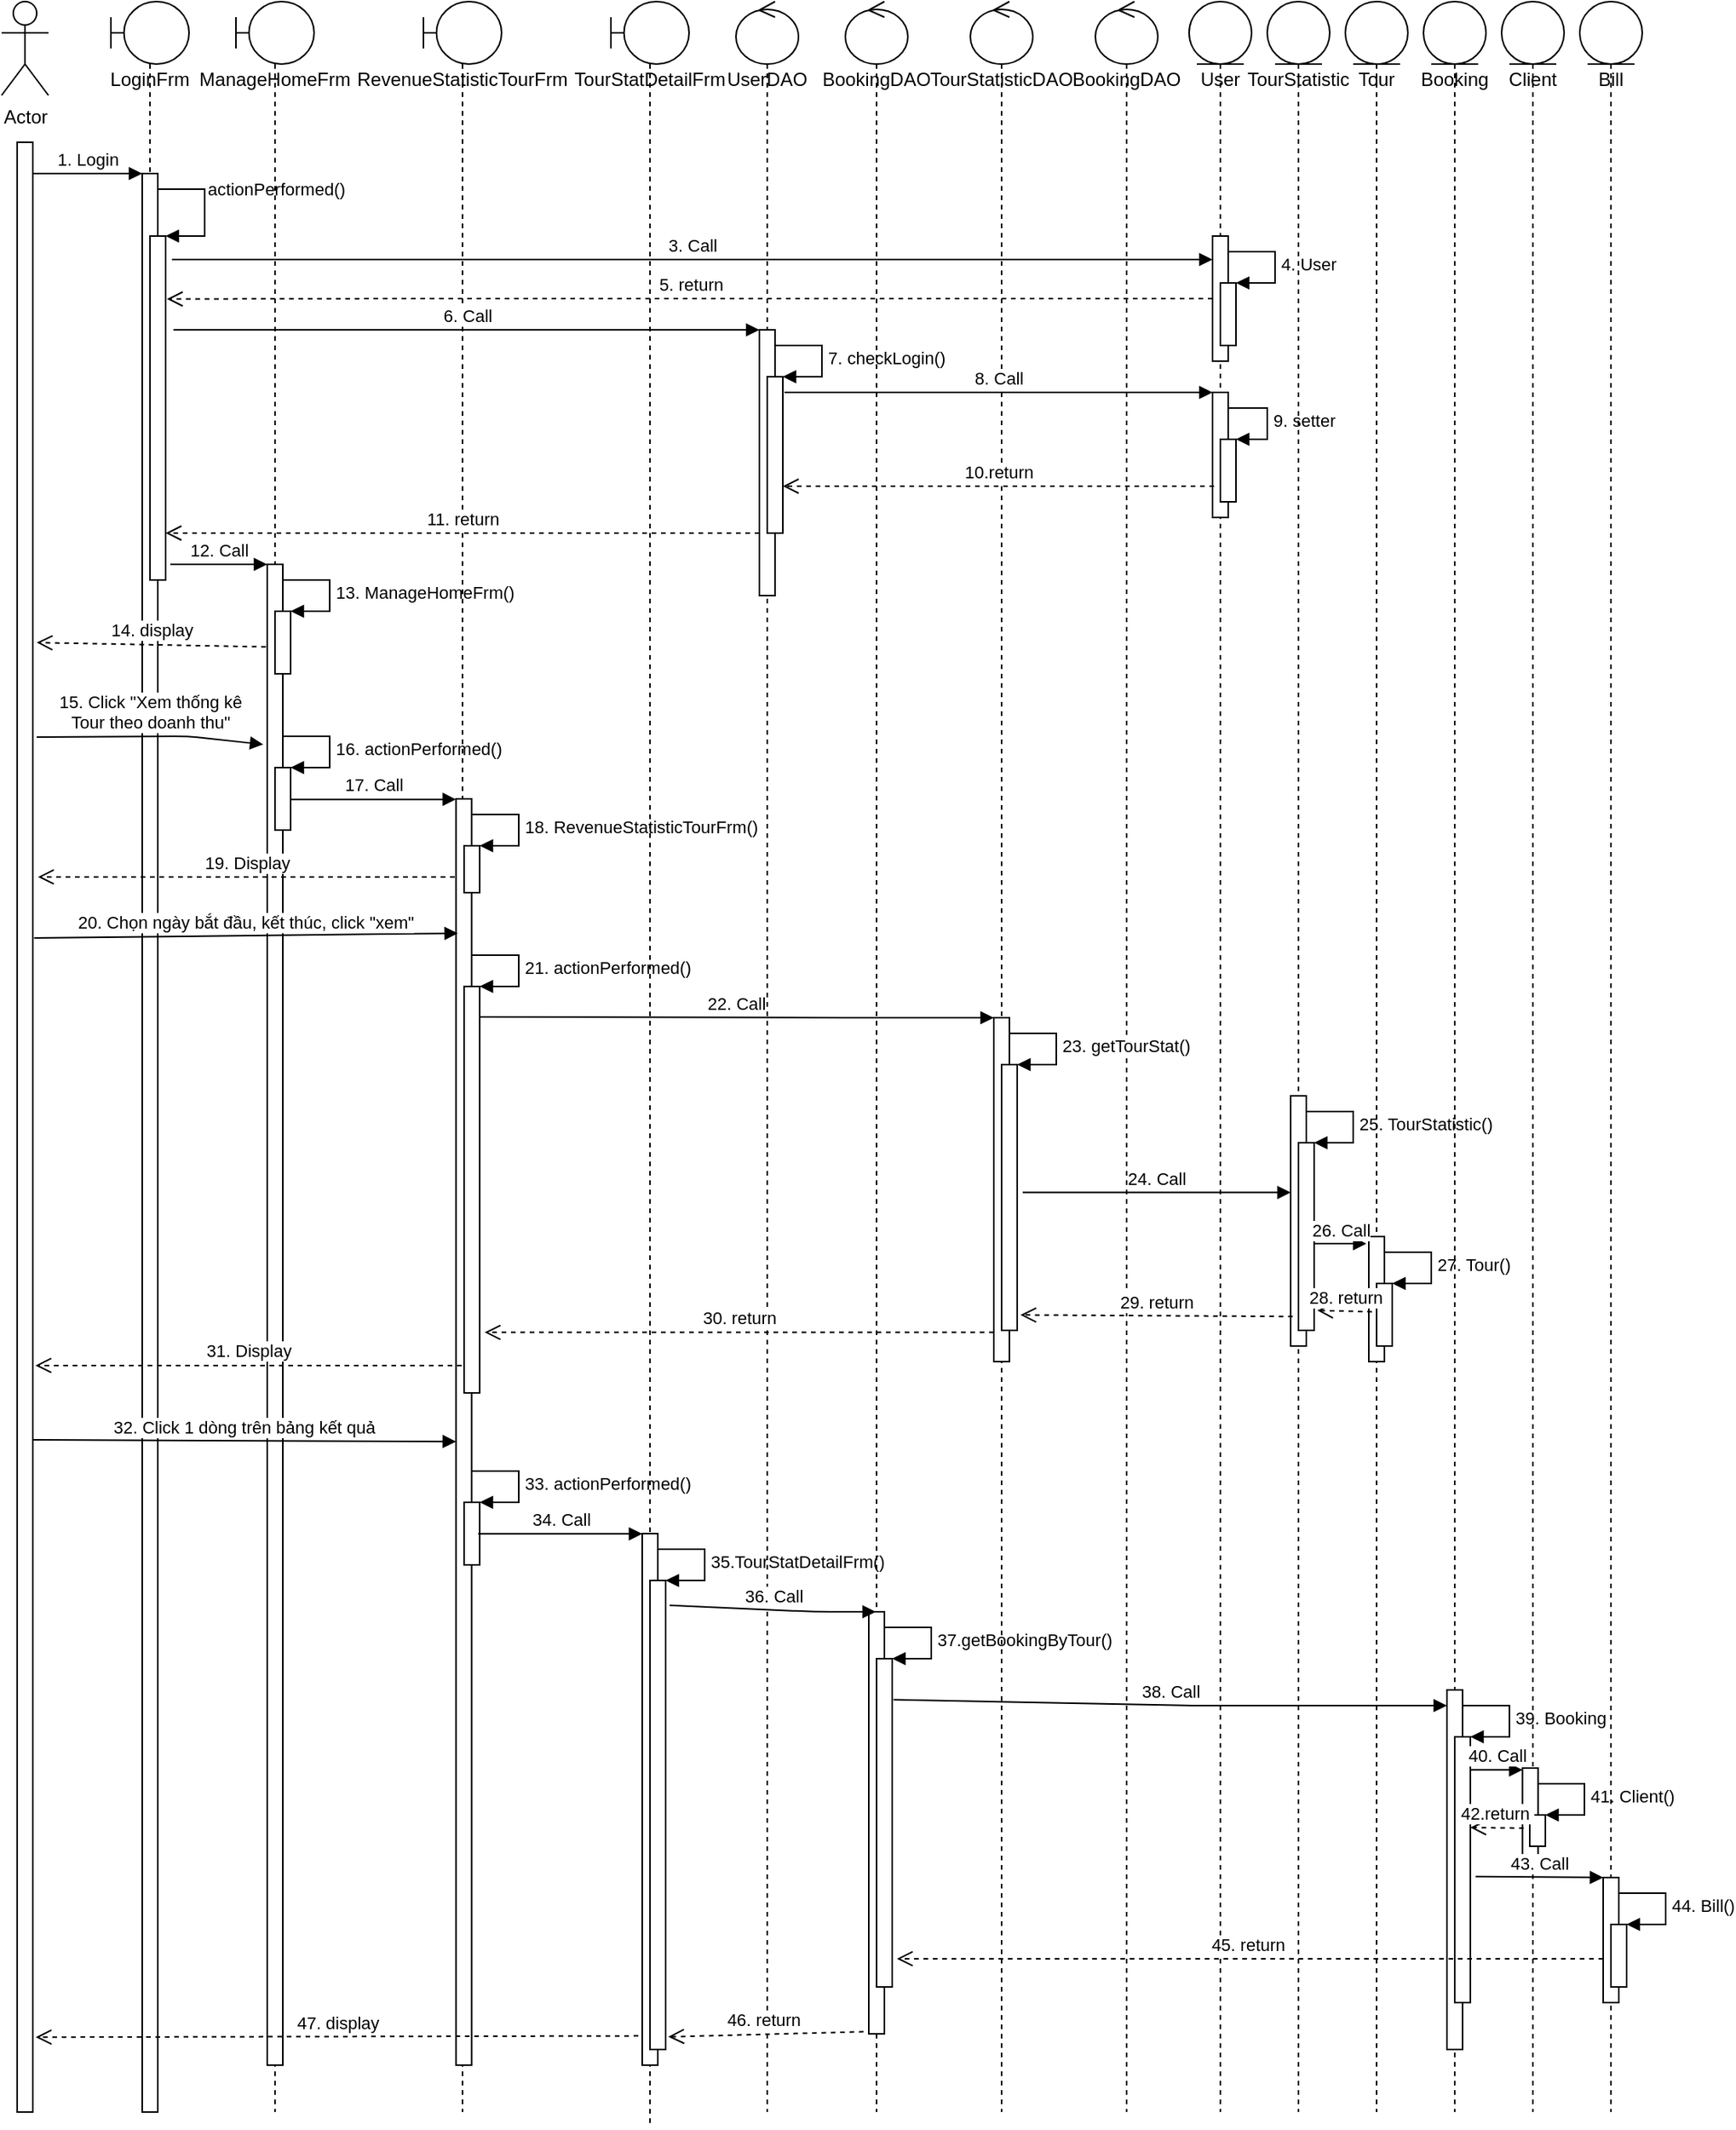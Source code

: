 <mxfile version="14.6.13" type="github">
  <diagram id="4KSGlFHtcbFubqA_0ad3" name="Page-1">
    <mxGraphModel dx="2031" dy="1067" grid="1" gridSize="10" guides="1" tooltips="1" connect="1" arrows="1" fold="1" page="1" pageScale="1" pageWidth="850" pageHeight="1100" math="0" shadow="0">
      <root>
        <mxCell id="0" />
        <mxCell id="1" parent="0" />
        <mxCell id="leJkpRWJauK3kYzL0tL3-1" value="Actor" style="shape=umlActor;verticalLabelPosition=bottom;verticalAlign=top;html=1;" parent="1" vertex="1">
          <mxGeometry x="70" y="50" width="30" height="60" as="geometry" />
        </mxCell>
        <mxCell id="leJkpRWJauK3kYzL0tL3-3" value="" style="shape=corner;whiteSpace=wrap;html=1;" parent="1" vertex="1">
          <mxGeometry x="80" y="140" width="10" height="1260" as="geometry" />
        </mxCell>
        <mxCell id="leJkpRWJauK3kYzL0tL3-4" value="LoginFrm" style="shape=umlLifeline;participant=umlBoundary;perimeter=lifelinePerimeter;whiteSpace=wrap;html=1;container=1;collapsible=0;recursiveResize=0;verticalAlign=top;spacingTop=36;outlineConnect=0;" parent="1" vertex="1">
          <mxGeometry x="140" y="50" width="50" height="1350" as="geometry" />
        </mxCell>
        <mxCell id="leJkpRWJauK3kYzL0tL3-24" value="" style="html=1;points=[];perimeter=orthogonalPerimeter;" parent="leJkpRWJauK3kYzL0tL3-4" vertex="1">
          <mxGeometry x="20" y="110" width="10" height="1240" as="geometry" />
        </mxCell>
        <mxCell id="leJkpRWJauK3kYzL0tL3-55" value="" style="html=1;points=[];perimeter=orthogonalPerimeter;" parent="leJkpRWJauK3kYzL0tL3-4" vertex="1">
          <mxGeometry x="25" y="150" width="10" height="220" as="geometry" />
        </mxCell>
        <mxCell id="leJkpRWJauK3kYzL0tL3-56" value="actionPerformed()" style="edgeStyle=orthogonalEdgeStyle;html=1;align=left;spacingLeft=2;endArrow=block;rounded=0;entryX=1;entryY=0;" parent="leJkpRWJauK3kYzL0tL3-4" target="leJkpRWJauK3kYzL0tL3-55" edge="1">
          <mxGeometry relative="1" as="geometry">
            <mxPoint x="30" y="150" as="sourcePoint" />
            <Array as="points">
              <mxPoint x="30" y="120" />
              <mxPoint x="60" y="120" />
              <mxPoint x="60" y="150" />
            </Array>
          </mxGeometry>
        </mxCell>
        <mxCell id="leJkpRWJauK3kYzL0tL3-5" value="ManageHomeFrm" style="shape=umlLifeline;participant=umlBoundary;perimeter=lifelinePerimeter;whiteSpace=wrap;html=1;container=1;collapsible=0;recursiveResize=0;verticalAlign=top;spacingTop=36;outlineConnect=0;" parent="1" vertex="1">
          <mxGeometry x="220" y="50" width="50" height="1350" as="geometry" />
        </mxCell>
        <mxCell id="leJkpRWJauK3kYzL0tL3-58" value="" style="html=1;points=[];perimeter=orthogonalPerimeter;" parent="leJkpRWJauK3kYzL0tL3-5" vertex="1">
          <mxGeometry x="20" y="360" width="10" height="960" as="geometry" />
        </mxCell>
        <mxCell id="leJkpRWJauK3kYzL0tL3-60" value="" style="html=1;points=[];perimeter=orthogonalPerimeter;" parent="leJkpRWJauK3kYzL0tL3-5" vertex="1">
          <mxGeometry x="25" y="390" width="10" height="40" as="geometry" />
        </mxCell>
        <mxCell id="leJkpRWJauK3kYzL0tL3-61" value="13. ManageHomeFrm()" style="edgeStyle=orthogonalEdgeStyle;html=1;align=left;spacingLeft=2;endArrow=block;rounded=0;entryX=1;entryY=0;" parent="leJkpRWJauK3kYzL0tL3-5" target="leJkpRWJauK3kYzL0tL3-60" edge="1">
          <mxGeometry relative="1" as="geometry">
            <mxPoint x="30" y="370" as="sourcePoint" />
            <Array as="points">
              <mxPoint x="60" y="370" />
            </Array>
          </mxGeometry>
        </mxCell>
        <mxCell id="leJkpRWJauK3kYzL0tL3-65" value="" style="html=1;points=[];perimeter=orthogonalPerimeter;" parent="leJkpRWJauK3kYzL0tL3-5" vertex="1">
          <mxGeometry x="25" y="490" width="10" height="40" as="geometry" />
        </mxCell>
        <mxCell id="leJkpRWJauK3kYzL0tL3-66" value="16. actionPerformed()" style="edgeStyle=orthogonalEdgeStyle;html=1;align=left;spacingLeft=2;endArrow=block;rounded=0;entryX=1;entryY=0;" parent="leJkpRWJauK3kYzL0tL3-5" target="leJkpRWJauK3kYzL0tL3-65" edge="1">
          <mxGeometry relative="1" as="geometry">
            <mxPoint x="30" y="470" as="sourcePoint" />
            <Array as="points">
              <mxPoint x="60" y="470" />
            </Array>
          </mxGeometry>
        </mxCell>
        <mxCell id="leJkpRWJauK3kYzL0tL3-6" value="RevenueStatisticTourFrm" style="shape=umlLifeline;participant=umlBoundary;perimeter=lifelinePerimeter;whiteSpace=wrap;html=1;container=1;collapsible=0;recursiveResize=0;verticalAlign=top;spacingTop=36;outlineConnect=0;" parent="1" vertex="1">
          <mxGeometry x="340" y="50" width="50" height="1350" as="geometry" />
        </mxCell>
        <mxCell id="leJkpRWJauK3kYzL0tL3-68" value="" style="html=1;points=[];perimeter=orthogonalPerimeter;" parent="leJkpRWJauK3kYzL0tL3-6" vertex="1">
          <mxGeometry x="20.83" y="510" width="10" height="810" as="geometry" />
        </mxCell>
        <mxCell id="leJkpRWJauK3kYzL0tL3-70" value="" style="html=1;points=[];perimeter=orthogonalPerimeter;" parent="leJkpRWJauK3kYzL0tL3-6" vertex="1">
          <mxGeometry x="26" y="540" width="10" height="30" as="geometry" />
        </mxCell>
        <mxCell id="leJkpRWJauK3kYzL0tL3-71" value="18. RevenueStatisticTourFrm()" style="edgeStyle=orthogonalEdgeStyle;html=1;align=left;spacingLeft=2;endArrow=block;rounded=0;entryX=1;entryY=0;" parent="leJkpRWJauK3kYzL0tL3-6" target="leJkpRWJauK3kYzL0tL3-70" edge="1">
          <mxGeometry relative="1" as="geometry">
            <mxPoint x="31" y="520" as="sourcePoint" />
            <Array as="points">
              <mxPoint x="61" y="520" />
            </Array>
          </mxGeometry>
        </mxCell>
        <mxCell id="leJkpRWJauK3kYzL0tL3-78" value="" style="html=1;points=[];perimeter=orthogonalPerimeter;" parent="leJkpRWJauK3kYzL0tL3-6" vertex="1">
          <mxGeometry x="26" y="630" width="10" height="260" as="geometry" />
        </mxCell>
        <mxCell id="leJkpRWJauK3kYzL0tL3-79" value="21. actionPerformed()" style="edgeStyle=orthogonalEdgeStyle;html=1;align=left;spacingLeft=2;endArrow=block;rounded=0;entryX=1;entryY=0;" parent="leJkpRWJauK3kYzL0tL3-6" target="leJkpRWJauK3kYzL0tL3-78" edge="1">
          <mxGeometry relative="1" as="geometry">
            <mxPoint x="31" y="610" as="sourcePoint" />
            <Array as="points">
              <mxPoint x="61" y="610" />
            </Array>
          </mxGeometry>
        </mxCell>
        <mxCell id="leJkpRWJauK3kYzL0tL3-97" value="" style="html=1;points=[];perimeter=orthogonalPerimeter;" parent="leJkpRWJauK3kYzL0tL3-6" vertex="1">
          <mxGeometry x="26" y="960" width="10" height="40" as="geometry" />
        </mxCell>
        <mxCell id="leJkpRWJauK3kYzL0tL3-98" value="33. actionPerformed()" style="edgeStyle=orthogonalEdgeStyle;html=1;align=left;spacingLeft=2;endArrow=block;rounded=0;entryX=1;entryY=0;" parent="leJkpRWJauK3kYzL0tL3-6" target="leJkpRWJauK3kYzL0tL3-97" edge="1">
          <mxGeometry relative="1" as="geometry">
            <mxPoint x="31" y="940" as="sourcePoint" />
            <Array as="points">
              <mxPoint x="61" y="940" />
            </Array>
          </mxGeometry>
        </mxCell>
        <mxCell id="leJkpRWJauK3kYzL0tL3-7" value="TourStatDetailFrm" style="shape=umlLifeline;participant=umlBoundary;perimeter=lifelinePerimeter;whiteSpace=wrap;html=1;container=1;collapsible=0;recursiveResize=0;verticalAlign=top;spacingTop=36;outlineConnect=0;" parent="1" vertex="1">
          <mxGeometry x="460" y="50" width="50" height="1360" as="geometry" />
        </mxCell>
        <mxCell id="leJkpRWJauK3kYzL0tL3-99" value="" style="html=1;points=[];perimeter=orthogonalPerimeter;" parent="leJkpRWJauK3kYzL0tL3-7" vertex="1">
          <mxGeometry x="20" y="980" width="10" height="340" as="geometry" />
        </mxCell>
        <mxCell id="leJkpRWJauK3kYzL0tL3-101" value="" style="html=1;points=[];perimeter=orthogonalPerimeter;" parent="leJkpRWJauK3kYzL0tL3-7" vertex="1">
          <mxGeometry x="25" y="1010" width="10" height="300" as="geometry" />
        </mxCell>
        <mxCell id="leJkpRWJauK3kYzL0tL3-102" value="35.TourStatDetailFrm()" style="edgeStyle=orthogonalEdgeStyle;html=1;align=left;spacingLeft=2;endArrow=block;rounded=0;entryX=1;entryY=0;" parent="leJkpRWJauK3kYzL0tL3-7" target="leJkpRWJauK3kYzL0tL3-101" edge="1">
          <mxGeometry relative="1" as="geometry">
            <mxPoint x="30" y="990" as="sourcePoint" />
            <Array as="points">
              <mxPoint x="60" y="990" />
            </Array>
          </mxGeometry>
        </mxCell>
        <mxCell id="leJkpRWJauK3kYzL0tL3-8" value="UserDAO" style="shape=umlLifeline;participant=umlControl;perimeter=lifelinePerimeter;whiteSpace=wrap;html=1;container=1;collapsible=0;recursiveResize=0;verticalAlign=top;spacingTop=36;outlineConnect=0;" parent="1" vertex="1">
          <mxGeometry x="540" y="50" width="40" height="1350" as="geometry" />
        </mxCell>
        <mxCell id="leJkpRWJauK3kYzL0tL3-44" value="" style="html=1;points=[];perimeter=orthogonalPerimeter;" parent="leJkpRWJauK3kYzL0tL3-8" vertex="1">
          <mxGeometry x="15" y="210" width="10" height="170" as="geometry" />
        </mxCell>
        <mxCell id="leJkpRWJauK3kYzL0tL3-46" value="" style="html=1;points=[];perimeter=orthogonalPerimeter;" parent="leJkpRWJauK3kYzL0tL3-8" vertex="1">
          <mxGeometry x="20" y="240" width="10" height="100" as="geometry" />
        </mxCell>
        <mxCell id="leJkpRWJauK3kYzL0tL3-47" value="7. checkLogin()" style="edgeStyle=orthogonalEdgeStyle;html=1;align=left;spacingLeft=2;endArrow=block;rounded=0;entryX=1;entryY=0;" parent="leJkpRWJauK3kYzL0tL3-8" target="leJkpRWJauK3kYzL0tL3-46" edge="1">
          <mxGeometry relative="1" as="geometry">
            <mxPoint x="25" y="220" as="sourcePoint" />
            <Array as="points">
              <mxPoint x="55" y="220" />
            </Array>
          </mxGeometry>
        </mxCell>
        <mxCell id="leJkpRWJauK3kYzL0tL3-9" value="BookingDAO" style="shape=umlLifeline;participant=umlControl;perimeter=lifelinePerimeter;whiteSpace=wrap;html=1;container=1;collapsible=0;recursiveResize=0;verticalAlign=top;spacingTop=36;outlineConnect=0;" parent="1" vertex="1">
          <mxGeometry x="610" y="50" width="40" height="1350" as="geometry" />
        </mxCell>
        <mxCell id="leJkpRWJauK3kYzL0tL3-103" value="" style="html=1;points=[];perimeter=orthogonalPerimeter;" parent="leJkpRWJauK3kYzL0tL3-9" vertex="1">
          <mxGeometry x="15" y="1030" width="10" height="270" as="geometry" />
        </mxCell>
        <mxCell id="leJkpRWJauK3kYzL0tL3-107" value="" style="html=1;points=[];perimeter=orthogonalPerimeter;" parent="leJkpRWJauK3kYzL0tL3-9" vertex="1">
          <mxGeometry x="20" y="1060" width="10" height="210" as="geometry" />
        </mxCell>
        <mxCell id="leJkpRWJauK3kYzL0tL3-108" value="37.getBookingByTour()" style="edgeStyle=orthogonalEdgeStyle;html=1;align=left;spacingLeft=2;endArrow=block;rounded=0;entryX=1;entryY=0;" parent="leJkpRWJauK3kYzL0tL3-9" target="leJkpRWJauK3kYzL0tL3-107" edge="1">
          <mxGeometry relative="1" as="geometry">
            <mxPoint x="25" y="1040" as="sourcePoint" />
            <Array as="points">
              <mxPoint x="55" y="1040" />
            </Array>
          </mxGeometry>
        </mxCell>
        <mxCell id="leJkpRWJauK3kYzL0tL3-10" value="BookingDAO" style="shape=umlLifeline;participant=umlControl;perimeter=lifelinePerimeter;whiteSpace=wrap;html=1;container=1;collapsible=0;recursiveResize=0;verticalAlign=top;spacingTop=36;outlineConnect=0;" parent="1" vertex="1">
          <mxGeometry x="770" y="50" width="40" height="1350" as="geometry" />
        </mxCell>
        <mxCell id="leJkpRWJauK3kYzL0tL3-11" value="TourStatisticDAO" style="shape=umlLifeline;participant=umlControl;perimeter=lifelinePerimeter;whiteSpace=wrap;html=1;container=1;collapsible=0;recursiveResize=0;verticalAlign=top;spacingTop=36;outlineConnect=0;" parent="1" vertex="1">
          <mxGeometry x="690" y="50" width="40" height="1350" as="geometry" />
        </mxCell>
        <mxCell id="leJkpRWJauK3kYzL0tL3-80" value="" style="html=1;points=[];perimeter=orthogonalPerimeter;" parent="leJkpRWJauK3kYzL0tL3-11" vertex="1">
          <mxGeometry x="15" y="650" width="10" height="220" as="geometry" />
        </mxCell>
        <mxCell id="leJkpRWJauK3kYzL0tL3-82" value="" style="html=1;points=[];perimeter=orthogonalPerimeter;" parent="leJkpRWJauK3kYzL0tL3-11" vertex="1">
          <mxGeometry x="20" y="680" width="10" height="170" as="geometry" />
        </mxCell>
        <mxCell id="leJkpRWJauK3kYzL0tL3-83" value="23. getTourStat()" style="edgeStyle=orthogonalEdgeStyle;html=1;align=left;spacingLeft=2;endArrow=block;rounded=0;entryX=1;entryY=0;" parent="leJkpRWJauK3kYzL0tL3-11" target="leJkpRWJauK3kYzL0tL3-82" edge="1">
          <mxGeometry relative="1" as="geometry">
            <mxPoint x="25" y="660" as="sourcePoint" />
            <Array as="points">
              <mxPoint x="55" y="660" />
            </Array>
          </mxGeometry>
        </mxCell>
        <mxCell id="leJkpRWJauK3kYzL0tL3-12" value="User" style="shape=umlLifeline;participant=umlEntity;perimeter=lifelinePerimeter;whiteSpace=wrap;html=1;container=1;collapsible=0;recursiveResize=0;verticalAlign=top;spacingTop=36;outlineConnect=0;" parent="1" vertex="1">
          <mxGeometry x="830" y="50" width="40" height="1350" as="geometry" />
        </mxCell>
        <mxCell id="leJkpRWJauK3kYzL0tL3-30" value="" style="html=1;points=[];perimeter=orthogonalPerimeter;" parent="leJkpRWJauK3kYzL0tL3-12" vertex="1">
          <mxGeometry x="15" y="150" width="10" height="80" as="geometry" />
        </mxCell>
        <mxCell id="leJkpRWJauK3kYzL0tL3-40" value="" style="html=1;points=[];perimeter=orthogonalPerimeter;" parent="leJkpRWJauK3kYzL0tL3-12" vertex="1">
          <mxGeometry x="20" y="180" width="10" height="40" as="geometry" />
        </mxCell>
        <mxCell id="leJkpRWJauK3kYzL0tL3-41" value="4. User" style="edgeStyle=orthogonalEdgeStyle;html=1;align=left;spacingLeft=2;endArrow=block;rounded=0;entryX=1;entryY=0;" parent="leJkpRWJauK3kYzL0tL3-12" target="leJkpRWJauK3kYzL0tL3-40" edge="1">
          <mxGeometry relative="1" as="geometry">
            <mxPoint x="25" y="160" as="sourcePoint" />
            <Array as="points">
              <mxPoint x="55" y="160" />
            </Array>
          </mxGeometry>
        </mxCell>
        <mxCell id="leJkpRWJauK3kYzL0tL3-48" value="" style="html=1;points=[];perimeter=orthogonalPerimeter;" parent="leJkpRWJauK3kYzL0tL3-12" vertex="1">
          <mxGeometry x="15" y="250" width="10" height="80" as="geometry" />
        </mxCell>
        <mxCell id="leJkpRWJauK3kYzL0tL3-50" value="" style="html=1;points=[];perimeter=orthogonalPerimeter;" parent="leJkpRWJauK3kYzL0tL3-12" vertex="1">
          <mxGeometry x="20" y="280" width="10" height="40" as="geometry" />
        </mxCell>
        <mxCell id="leJkpRWJauK3kYzL0tL3-51" value="9. setter" style="edgeStyle=orthogonalEdgeStyle;html=1;align=left;spacingLeft=2;endArrow=block;rounded=0;entryX=1;entryY=0;" parent="leJkpRWJauK3kYzL0tL3-12" target="leJkpRWJauK3kYzL0tL3-50" edge="1">
          <mxGeometry relative="1" as="geometry">
            <mxPoint x="25" y="260" as="sourcePoint" />
            <Array as="points">
              <mxPoint x="50" y="260" />
            </Array>
          </mxGeometry>
        </mxCell>
        <mxCell id="leJkpRWJauK3kYzL0tL3-13" value="TourStatistic" style="shape=umlLifeline;participant=umlEntity;perimeter=lifelinePerimeter;whiteSpace=wrap;html=1;container=1;collapsible=0;recursiveResize=0;verticalAlign=top;spacingTop=36;outlineConnect=0;" parent="1" vertex="1">
          <mxGeometry x="880" y="50" width="40" height="1350" as="geometry" />
        </mxCell>
        <mxCell id="leJkpRWJauK3kYzL0tL3-84" value="" style="html=1;points=[];perimeter=orthogonalPerimeter;" parent="leJkpRWJauK3kYzL0tL3-13" vertex="1">
          <mxGeometry x="15" y="700" width="10" height="160" as="geometry" />
        </mxCell>
        <mxCell id="leJkpRWJauK3kYzL0tL3-86" value="" style="html=1;points=[];perimeter=orthogonalPerimeter;" parent="leJkpRWJauK3kYzL0tL3-13" vertex="1">
          <mxGeometry x="20" y="730" width="10" height="120" as="geometry" />
        </mxCell>
        <mxCell id="leJkpRWJauK3kYzL0tL3-87" value="25. TourStatistic()" style="edgeStyle=orthogonalEdgeStyle;html=1;align=left;spacingLeft=2;endArrow=block;rounded=0;entryX=1;entryY=0;" parent="leJkpRWJauK3kYzL0tL3-13" target="leJkpRWJauK3kYzL0tL3-86" edge="1">
          <mxGeometry relative="1" as="geometry">
            <mxPoint x="25" y="710" as="sourcePoint" />
            <Array as="points">
              <mxPoint x="55" y="710" />
            </Array>
          </mxGeometry>
        </mxCell>
        <mxCell id="leJkpRWJauK3kYzL0tL3-14" value="Tour" style="shape=umlLifeline;participant=umlEntity;perimeter=lifelinePerimeter;whiteSpace=wrap;html=1;container=1;collapsible=0;recursiveResize=0;verticalAlign=top;spacingTop=36;outlineConnect=0;" parent="1" vertex="1">
          <mxGeometry x="930" y="50" width="40" height="1350" as="geometry" />
        </mxCell>
        <mxCell id="leJkpRWJauK3kYzL0tL3-88" value="" style="html=1;points=[];perimeter=orthogonalPerimeter;" parent="leJkpRWJauK3kYzL0tL3-14" vertex="1">
          <mxGeometry x="15" y="790" width="10" height="80" as="geometry" />
        </mxCell>
        <mxCell id="leJkpRWJauK3kYzL0tL3-90" value="" style="html=1;points=[];perimeter=orthogonalPerimeter;" parent="leJkpRWJauK3kYzL0tL3-14" vertex="1">
          <mxGeometry x="20" y="820" width="10" height="40" as="geometry" />
        </mxCell>
        <mxCell id="leJkpRWJauK3kYzL0tL3-91" value="27. Tour()" style="edgeStyle=orthogonalEdgeStyle;html=1;align=left;spacingLeft=2;endArrow=block;rounded=0;entryX=1;entryY=0;" parent="leJkpRWJauK3kYzL0tL3-14" target="leJkpRWJauK3kYzL0tL3-90" edge="1">
          <mxGeometry relative="1" as="geometry">
            <mxPoint x="25" y="800" as="sourcePoint" />
            <Array as="points">
              <mxPoint x="55" y="800" />
            </Array>
          </mxGeometry>
        </mxCell>
        <mxCell id="leJkpRWJauK3kYzL0tL3-15" value="Booking" style="shape=umlLifeline;participant=umlEntity;perimeter=lifelinePerimeter;whiteSpace=wrap;html=1;container=1;collapsible=0;recursiveResize=0;verticalAlign=top;spacingTop=36;outlineConnect=0;" parent="1" vertex="1">
          <mxGeometry x="980" y="50" width="40" height="1350" as="geometry" />
        </mxCell>
        <mxCell id="leJkpRWJauK3kYzL0tL3-109" value="" style="html=1;points=[];perimeter=orthogonalPerimeter;" parent="leJkpRWJauK3kYzL0tL3-15" vertex="1">
          <mxGeometry x="15" y="1080" width="10" height="230" as="geometry" />
        </mxCell>
        <mxCell id="leJkpRWJauK3kYzL0tL3-111" value="" style="html=1;points=[];perimeter=orthogonalPerimeter;" parent="leJkpRWJauK3kYzL0tL3-15" vertex="1">
          <mxGeometry x="20" y="1110" width="10" height="170" as="geometry" />
        </mxCell>
        <mxCell id="leJkpRWJauK3kYzL0tL3-112" value="39. Booking&amp;nbsp;" style="edgeStyle=orthogonalEdgeStyle;html=1;align=left;spacingLeft=2;endArrow=block;rounded=0;entryX=1;entryY=0;" parent="leJkpRWJauK3kYzL0tL3-15" target="leJkpRWJauK3kYzL0tL3-111" edge="1">
          <mxGeometry relative="1" as="geometry">
            <mxPoint x="25" y="1090" as="sourcePoint" />
            <Array as="points">
              <mxPoint x="55" y="1090" />
            </Array>
          </mxGeometry>
        </mxCell>
        <mxCell id="leJkpRWJauK3kYzL0tL3-16" value="Client" style="shape=umlLifeline;participant=umlEntity;perimeter=lifelinePerimeter;whiteSpace=wrap;html=1;container=1;collapsible=0;recursiveResize=0;verticalAlign=top;spacingTop=36;outlineConnect=0;" parent="1" vertex="1">
          <mxGeometry x="1030" y="50" width="40" height="1350" as="geometry" />
        </mxCell>
        <mxCell id="leJkpRWJauK3kYzL0tL3-113" value="" style="html=1;points=[];perimeter=orthogonalPerimeter;" parent="leJkpRWJauK3kYzL0tL3-16" vertex="1">
          <mxGeometry x="13.33" y="1130" width="10" height="60" as="geometry" />
        </mxCell>
        <mxCell id="leJkpRWJauK3kYzL0tL3-115" value="" style="html=1;points=[];perimeter=orthogonalPerimeter;" parent="leJkpRWJauK3kYzL0tL3-16" vertex="1">
          <mxGeometry x="18" y="1160" width="10" height="20" as="geometry" />
        </mxCell>
        <mxCell id="leJkpRWJauK3kYzL0tL3-116" value="41. Client()" style="edgeStyle=orthogonalEdgeStyle;html=1;align=left;spacingLeft=2;endArrow=block;rounded=0;entryX=1;entryY=0;" parent="leJkpRWJauK3kYzL0tL3-16" target="leJkpRWJauK3kYzL0tL3-115" edge="1">
          <mxGeometry relative="1" as="geometry">
            <mxPoint x="23" y="1140" as="sourcePoint" />
            <Array as="points">
              <mxPoint x="53" y="1140" />
            </Array>
          </mxGeometry>
        </mxCell>
        <mxCell id="leJkpRWJauK3kYzL0tL3-17" value="Bill" style="shape=umlLifeline;participant=umlEntity;perimeter=lifelinePerimeter;whiteSpace=wrap;html=1;container=1;collapsible=0;recursiveResize=0;verticalAlign=top;spacingTop=36;outlineConnect=0;" parent="1" vertex="1">
          <mxGeometry x="1080" y="50" width="40" height="1350" as="geometry" />
        </mxCell>
        <mxCell id="leJkpRWJauK3kYzL0tL3-118" value="" style="html=1;points=[];perimeter=orthogonalPerimeter;" parent="leJkpRWJauK3kYzL0tL3-17" vertex="1">
          <mxGeometry x="15" y="1200" width="10" height="80" as="geometry" />
        </mxCell>
        <mxCell id="leJkpRWJauK3kYzL0tL3-120" value="" style="html=1;points=[];perimeter=orthogonalPerimeter;" parent="leJkpRWJauK3kYzL0tL3-17" vertex="1">
          <mxGeometry x="20" y="1230" width="10" height="40" as="geometry" />
        </mxCell>
        <mxCell id="leJkpRWJauK3kYzL0tL3-121" value="44. Bill()" style="edgeStyle=orthogonalEdgeStyle;html=1;align=left;spacingLeft=2;endArrow=block;rounded=0;entryX=1;entryY=0;" parent="leJkpRWJauK3kYzL0tL3-17" target="leJkpRWJauK3kYzL0tL3-120" edge="1">
          <mxGeometry relative="1" as="geometry">
            <mxPoint x="25" y="1210" as="sourcePoint" />
            <Array as="points">
              <mxPoint x="55" y="1210" />
            </Array>
          </mxGeometry>
        </mxCell>
        <mxCell id="leJkpRWJauK3kYzL0tL3-25" value="1. Login" style="html=1;verticalAlign=bottom;startArrow=none;endArrow=block;startSize=8;exitX=0;exitY=0;exitDx=10;exitDy=20;exitPerimeter=0;startFill=0;" parent="1" source="leJkpRWJauK3kYzL0tL3-3" target="leJkpRWJauK3kYzL0tL3-24" edge="1">
          <mxGeometry relative="1" as="geometry">
            <mxPoint x="100" y="160" as="sourcePoint" />
          </mxGeometry>
        </mxCell>
        <mxCell id="leJkpRWJauK3kYzL0tL3-31" value="3. Call" style="html=1;verticalAlign=bottom;startArrow=none;endArrow=block;startSize=8;exitX=0.9;exitY=0.25;exitDx=0;exitDy=0;exitPerimeter=0;startFill=0;" parent="1" target="leJkpRWJauK3kYzL0tL3-30" edge="1">
          <mxGeometry relative="1" as="geometry">
            <mxPoint x="179" y="215" as="sourcePoint" />
          </mxGeometry>
        </mxCell>
        <mxCell id="leJkpRWJauK3kYzL0tL3-43" value="5. return" style="html=1;verticalAlign=bottom;endArrow=open;dashed=1;endSize=8;entryX=1.083;entryY=0.183;entryDx=0;entryDy=0;entryPerimeter=0;" parent="1" source="leJkpRWJauK3kYzL0tL3-30" target="leJkpRWJauK3kYzL0tL3-55" edge="1">
          <mxGeometry relative="1" as="geometry">
            <mxPoint x="810" y="248" as="sourcePoint" />
            <mxPoint x="182.0" y="240" as="targetPoint" />
            <Array as="points">
              <mxPoint x="690" y="240" />
              <mxPoint x="340" y="240" />
            </Array>
          </mxGeometry>
        </mxCell>
        <mxCell id="leJkpRWJauK3kYzL0tL3-45" value="6. Call" style="html=1;verticalAlign=bottom;startArrow=none;endArrow=block;startSize=8;startFill=0;" parent="1" target="leJkpRWJauK3kYzL0tL3-44" edge="1">
          <mxGeometry relative="1" as="geometry">
            <mxPoint x="180" y="260" as="sourcePoint" />
          </mxGeometry>
        </mxCell>
        <mxCell id="leJkpRWJauK3kYzL0tL3-49" value="8. Call" style="html=1;verticalAlign=bottom;startArrow=none;endArrow=block;startSize=8;startFill=0;" parent="1" target="leJkpRWJauK3kYzL0tL3-48" edge="1">
          <mxGeometry relative="1" as="geometry">
            <mxPoint x="571" y="300" as="sourcePoint" />
          </mxGeometry>
        </mxCell>
        <mxCell id="leJkpRWJauK3kYzL0tL3-52" value="10.return" style="html=1;verticalAlign=bottom;endArrow=open;dashed=1;endSize=8;entryX=1;entryY=0.7;entryDx=0;entryDy=0;entryPerimeter=0;exitX=-0.4;exitY=0.75;exitDx=0;exitDy=0;exitPerimeter=0;" parent="1" source="leJkpRWJauK3kYzL0tL3-50" target="leJkpRWJauK3kYzL0tL3-46" edge="1">
          <mxGeometry relative="1" as="geometry">
            <mxPoint x="850" y="360" as="sourcePoint" />
            <mxPoint x="770" y="360" as="targetPoint" />
          </mxGeometry>
        </mxCell>
        <mxCell id="leJkpRWJauK3kYzL0tL3-54" value="11. return" style="html=1;verticalAlign=bottom;endArrow=open;dashed=1;endSize=8;" parent="1" source="leJkpRWJauK3kYzL0tL3-44" target="leJkpRWJauK3kYzL0tL3-55" edge="1">
          <mxGeometry relative="1" as="geometry">
            <mxPoint x="540" y="390" as="sourcePoint" />
            <mxPoint x="200" y="390" as="targetPoint" />
            <Array as="points">
              <mxPoint x="400" y="390" />
            </Array>
          </mxGeometry>
        </mxCell>
        <mxCell id="leJkpRWJauK3kYzL0tL3-59" value="12. Call" style="html=1;verticalAlign=bottom;startArrow=none;endArrow=block;startSize=8;startFill=0;" parent="1" target="leJkpRWJauK3kYzL0tL3-58" edge="1">
          <mxGeometry relative="1" as="geometry">
            <mxPoint x="178" y="410" as="sourcePoint" />
          </mxGeometry>
        </mxCell>
        <mxCell id="leJkpRWJauK3kYzL0tL3-62" value="14. display" style="html=1;verticalAlign=bottom;endArrow=open;dashed=1;endSize=8;exitX=-0.083;exitY=0.055;exitDx=0;exitDy=0;exitPerimeter=0;entryX=1.25;entryY=0.254;entryDx=0;entryDy=0;entryPerimeter=0;" parent="1" source="leJkpRWJauK3kYzL0tL3-58" target="leJkpRWJauK3kYzL0tL3-3" edge="1">
          <mxGeometry relative="1" as="geometry">
            <mxPoint x="210" y="460" as="sourcePoint" />
            <mxPoint x="130" y="460" as="targetPoint" />
          </mxGeometry>
        </mxCell>
        <mxCell id="leJkpRWJauK3kYzL0tL3-64" value="15. Click &quot;Xem thống kê&lt;br&gt;Tour theo doanh thu&quot;" style="html=1;verticalAlign=bottom;endArrow=block;exitX=1.25;exitY=0.302;exitDx=0;exitDy=0;exitPerimeter=0;entryX=-0.25;entryY=0.12;entryDx=0;entryDy=0;entryPerimeter=0;" parent="1" source="leJkpRWJauK3kYzL0tL3-3" target="leJkpRWJauK3kYzL0tL3-58" edge="1">
          <mxGeometry width="80" relative="1" as="geometry">
            <mxPoint x="93" y="500" as="sourcePoint" />
            <mxPoint x="220" y="520" as="targetPoint" />
            <Array as="points">
              <mxPoint x="190" y="520" />
            </Array>
          </mxGeometry>
        </mxCell>
        <mxCell id="leJkpRWJauK3kYzL0tL3-69" value="17. Call" style="html=1;verticalAlign=bottom;startArrow=none;endArrow=block;startSize=8;exitX=0.917;exitY=0.258;exitDx=0;exitDy=0;exitPerimeter=0;startFill=0;" parent="1" target="leJkpRWJauK3kYzL0tL3-68" edge="1">
          <mxGeometry relative="1" as="geometry">
            <mxPoint x="255.0" y="560.32" as="sourcePoint" />
          </mxGeometry>
        </mxCell>
        <mxCell id="leJkpRWJauK3kYzL0tL3-72" value="19. Display" style="html=1;verticalAlign=bottom;endArrow=open;dashed=1;endSize=8;entryX=1.333;entryY=0.373;entryDx=0;entryDy=0;entryPerimeter=0;" parent="1" target="leJkpRWJauK3kYzL0tL3-3" edge="1">
          <mxGeometry relative="1" as="geometry">
            <mxPoint x="360" y="610" as="sourcePoint" />
            <mxPoint x="280" y="610" as="targetPoint" />
          </mxGeometry>
        </mxCell>
        <mxCell id="leJkpRWJauK3kYzL0tL3-75" value="20. Chọn ngày bắt đầu, kết thúc, click &quot;xem&quot;" style="html=1;verticalAlign=bottom;endArrow=block;exitX=1.083;exitY=0.404;exitDx=0;exitDy=0;exitPerimeter=0;" parent="1" source="leJkpRWJauK3kYzL0tL3-3" edge="1">
          <mxGeometry width="80" relative="1" as="geometry">
            <mxPoint x="260" y="650" as="sourcePoint" />
            <mxPoint x="362" y="646" as="targetPoint" />
          </mxGeometry>
        </mxCell>
        <mxCell id="leJkpRWJauK3kYzL0tL3-81" value="22. Call" style="html=1;verticalAlign=bottom;startArrow=none;endArrow=block;startSize=8;exitX=0.983;exitY=0.075;exitDx=0;exitDy=0;exitPerimeter=0;startFill=0;" parent="1" source="leJkpRWJauK3kYzL0tL3-78" target="leJkpRWJauK3kYzL0tL3-80" edge="1">
          <mxGeometry relative="1" as="geometry">
            <mxPoint x="400" y="700" as="sourcePoint" />
            <Array as="points">
              <mxPoint x="620" y="700" />
            </Array>
          </mxGeometry>
        </mxCell>
        <mxCell id="leJkpRWJauK3kYzL0tL3-85" value="24. Call" style="html=1;verticalAlign=bottom;startArrow=none;endArrow=block;startSize=8;exitX=1.347;exitY=0.481;exitDx=0;exitDy=0;exitPerimeter=0;startFill=0;" parent="1" source="leJkpRWJauK3kYzL0tL3-82" target="leJkpRWJauK3kYzL0tL3-84" edge="1">
          <mxGeometry relative="1" as="geometry">
            <mxPoint x="835" y="750" as="sourcePoint" />
          </mxGeometry>
        </mxCell>
        <mxCell id="leJkpRWJauK3kYzL0tL3-89" value="26. Call" style="html=1;verticalAlign=bottom;startArrow=none;endArrow=block;startSize=8;startFill=0;entryX=-0.153;entryY=0.057;entryDx=0;entryDy=0;entryPerimeter=0;" parent="1" source="leJkpRWJauK3kYzL0tL3-86" target="leJkpRWJauK3kYzL0tL3-88" edge="1">
          <mxGeometry relative="1" as="geometry">
            <mxPoint x="920" y="845" as="sourcePoint" />
          </mxGeometry>
        </mxCell>
        <mxCell id="leJkpRWJauK3kYzL0tL3-92" value="28. return" style="html=1;verticalAlign=bottom;endArrow=open;dashed=1;endSize=8;exitX=0.2;exitY=0.601;exitDx=0;exitDy=0;exitPerimeter=0;entryX=1.205;entryY=0.894;entryDx=0;entryDy=0;entryPerimeter=0;" parent="1" source="leJkpRWJauK3kYzL0tL3-88" target="leJkpRWJauK3kYzL0tL3-86" edge="1">
          <mxGeometry relative="1" as="geometry">
            <mxPoint x="970" y="990" as="sourcePoint" />
            <mxPoint x="920" y="888" as="targetPoint" />
          </mxGeometry>
        </mxCell>
        <mxCell id="leJkpRWJauK3kYzL0tL3-93" value="29. return" style="html=1;verticalAlign=bottom;endArrow=open;dashed=1;endSize=8;exitX=0.133;exitY=0.882;exitDx=0;exitDy=0;exitPerimeter=0;entryX=1.205;entryY=0.942;entryDx=0;entryDy=0;entryPerimeter=0;" parent="1" source="leJkpRWJauK3kYzL0tL3-84" target="leJkpRWJauK3kYzL0tL3-82" edge="1">
          <mxGeometry relative="1" as="geometry">
            <mxPoint x="850" y="890" as="sourcePoint" />
            <mxPoint x="770" y="890" as="targetPoint" />
          </mxGeometry>
        </mxCell>
        <mxCell id="leJkpRWJauK3kYzL0tL3-94" value="30. return" style="html=1;verticalAlign=bottom;endArrow=open;dashed=1;endSize=8;entryX=1.317;entryY=0.851;entryDx=0;entryDy=0;entryPerimeter=0;" parent="1" source="leJkpRWJauK3kYzL0tL3-80" target="leJkpRWJauK3kYzL0tL3-78" edge="1">
          <mxGeometry relative="1" as="geometry">
            <mxPoint x="620" y="900" as="sourcePoint" />
            <mxPoint x="540" y="900" as="targetPoint" />
          </mxGeometry>
        </mxCell>
        <mxCell id="leJkpRWJauK3kYzL0tL3-95" value="31. Display" style="html=1;verticalAlign=bottom;endArrow=open;dashed=1;endSize=8;entryX=1.167;entryY=0.621;entryDx=0;entryDy=0;entryPerimeter=0;" parent="1" source="leJkpRWJauK3kYzL0tL3-6" target="leJkpRWJauK3kYzL0tL3-3" edge="1">
          <mxGeometry relative="1" as="geometry">
            <mxPoint x="320" y="922" as="sourcePoint" />
            <mxPoint x="100.0" y="920" as="targetPoint" />
          </mxGeometry>
        </mxCell>
        <mxCell id="leJkpRWJauK3kYzL0tL3-96" value="32. Click 1 dòng trên bảng kết quả" style="html=1;verticalAlign=bottom;endArrow=block;exitX=1.083;exitY=0.404;exitDx=0;exitDy=0;exitPerimeter=0;entryX=0.084;entryY=0.167;entryDx=0;entryDy=0;entryPerimeter=0;" parent="1" edge="1">
          <mxGeometry width="80" relative="1" as="geometry">
            <mxPoint x="90.0" y="970" as="sourcePoint" />
            <mxPoint x="360.84" y="971.14" as="targetPoint" />
          </mxGeometry>
        </mxCell>
        <mxCell id="leJkpRWJauK3kYzL0tL3-100" value="34. Call" style="html=1;verticalAlign=bottom;startArrow=none;endArrow=block;startSize=8;exitX=0.9;exitY=0.504;exitDx=0;exitDy=0;exitPerimeter=0;startFill=0;" parent="1" source="leJkpRWJauK3kYzL0tL3-97" target="leJkpRWJauK3kYzL0tL3-99" edge="1">
          <mxGeometry relative="1" as="geometry">
            <mxPoint x="420" y="1030" as="sourcePoint" />
          </mxGeometry>
        </mxCell>
        <mxCell id="leJkpRWJauK3kYzL0tL3-104" value="36. Call" style="html=1;verticalAlign=bottom;startArrow=none;endArrow=block;startSize=8;exitX=1.257;exitY=0.053;exitDx=0;exitDy=0;exitPerimeter=0;startFill=0;" parent="1" source="leJkpRWJauK3kYzL0tL3-101" target="leJkpRWJauK3kYzL0tL3-9" edge="1">
          <mxGeometry relative="1" as="geometry">
            <mxPoint x="530" y="1080" as="sourcePoint" />
            <Array as="points">
              <mxPoint x="590" y="1080" />
            </Array>
          </mxGeometry>
        </mxCell>
        <mxCell id="leJkpRWJauK3kYzL0tL3-110" value="38. Call" style="html=1;verticalAlign=bottom;startArrow=none;endArrow=block;startSize=8;exitX=1.083;exitY=0.125;exitDx=0;exitDy=0;exitPerimeter=0;startFill=0;" parent="1" source="leJkpRWJauK3kYzL0tL3-107" target="leJkpRWJauK3kYzL0tL3-109" edge="1">
          <mxGeometry relative="1" as="geometry">
            <mxPoint x="935" y="1130" as="sourcePoint" />
            <Array as="points">
              <mxPoint x="830" y="1140" />
            </Array>
          </mxGeometry>
        </mxCell>
        <mxCell id="leJkpRWJauK3kYzL0tL3-114" value="40. Call" style="html=1;verticalAlign=bottom;startArrow=none;endArrow=block;startSize=8;exitX=1.167;exitY=0.279;exitDx=0;exitDy=0;exitPerimeter=0;startFill=0;" parent="1" target="leJkpRWJauK3kYzL0tL3-113" edge="1">
          <mxGeometry relative="1" as="geometry">
            <mxPoint x="1010.0" y="1181.16" as="sourcePoint" />
          </mxGeometry>
        </mxCell>
        <mxCell id="leJkpRWJauK3kYzL0tL3-117" value="42.return&amp;nbsp;" style="html=1;verticalAlign=bottom;endArrow=open;dashed=1;endSize=8;exitX=0.084;exitY=0.64;exitDx=0;exitDy=0;exitPerimeter=0;" parent="1" source="leJkpRWJauK3kYzL0tL3-113" edge="1">
          <mxGeometry relative="1" as="geometry">
            <mxPoint x="1000" y="1250" as="sourcePoint" />
            <mxPoint x="1010" y="1218" as="targetPoint" />
          </mxGeometry>
        </mxCell>
        <mxCell id="leJkpRWJauK3kYzL0tL3-119" value="43. Call" style="html=1;verticalAlign=bottom;startArrow=none;endArrow=block;startSize=8;startFill=0;exitX=1.333;exitY=0.526;exitDx=0;exitDy=0;exitPerimeter=0;" parent="1" source="leJkpRWJauK3kYzL0tL3-111" target="leJkpRWJauK3kYzL0tL3-118" edge="1">
          <mxGeometry relative="1" as="geometry">
            <mxPoint x="1020" y="1250" as="sourcePoint" />
          </mxGeometry>
        </mxCell>
        <mxCell id="leJkpRWJauK3kYzL0tL3-123" value="45. return&amp;nbsp;" style="html=1;verticalAlign=bottom;endArrow=open;dashed=1;endSize=8;entryX=1.3;entryY=0.914;entryDx=0;entryDy=0;entryPerimeter=0;" parent="1" source="leJkpRWJauK3kYzL0tL3-118" target="leJkpRWJauK3kYzL0tL3-107" edge="1">
          <mxGeometry relative="1" as="geometry">
            <mxPoint x="1070" y="1300" as="sourcePoint" />
            <mxPoint x="1030" y="1300" as="targetPoint" />
          </mxGeometry>
        </mxCell>
        <mxCell id="leJkpRWJauK3kYzL0tL3-125" value="46. return&amp;nbsp;" style="html=1;verticalAlign=bottom;endArrow=open;dashed=1;endSize=8;entryX=1.167;entryY=0.973;entryDx=0;entryDy=0;entryPerimeter=0;exitX=-0.333;exitY=0.995;exitDx=0;exitDy=0;exitPerimeter=0;" parent="1" source="leJkpRWJauK3kYzL0tL3-103" target="leJkpRWJauK3kYzL0tL3-101" edge="1">
          <mxGeometry relative="1" as="geometry">
            <mxPoint x="590" y="1340" as="sourcePoint" />
            <mxPoint x="510" y="1340" as="targetPoint" />
          </mxGeometry>
        </mxCell>
        <mxCell id="leJkpRWJauK3kYzL0tL3-126" value="47. display" style="html=1;verticalAlign=bottom;endArrow=open;dashed=1;endSize=8;entryX=1.186;entryY=0.962;entryDx=0;entryDy=0;entryPerimeter=0;exitX=-0.25;exitY=0.945;exitDx=0;exitDy=0;exitPerimeter=0;" parent="1" source="leJkpRWJauK3kYzL0tL3-99" target="leJkpRWJauK3kYzL0tL3-3" edge="1">
          <mxGeometry relative="1" as="geometry">
            <mxPoint x="450" y="1352" as="sourcePoint" />
            <mxPoint x="390" y="1350" as="targetPoint" />
          </mxGeometry>
        </mxCell>
      </root>
    </mxGraphModel>
  </diagram>
</mxfile>
